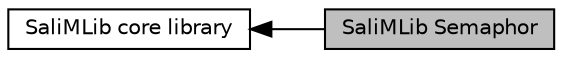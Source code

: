digraph "SaliMLib Semaphor"
{
  edge [fontname="Helvetica",fontsize="10",labelfontname="Helvetica",labelfontsize="10"];
  node [fontname="Helvetica",fontsize="10",shape=record];
  rankdir=LR;
  Node0 [label="SaliMLib Semaphor",height=0.2,width=0.4,color="black", fillcolor="grey75", style="filled", fontcolor="black"];
  Node1 [label="SaliMLib core library",height=0.2,width=0.4,color="black", fillcolor="white", style="filled",URL="$group___c_plus_plus_part.html"];
  Node1->Node0 [shape=plaintext, dir="back", style="solid"];
}
